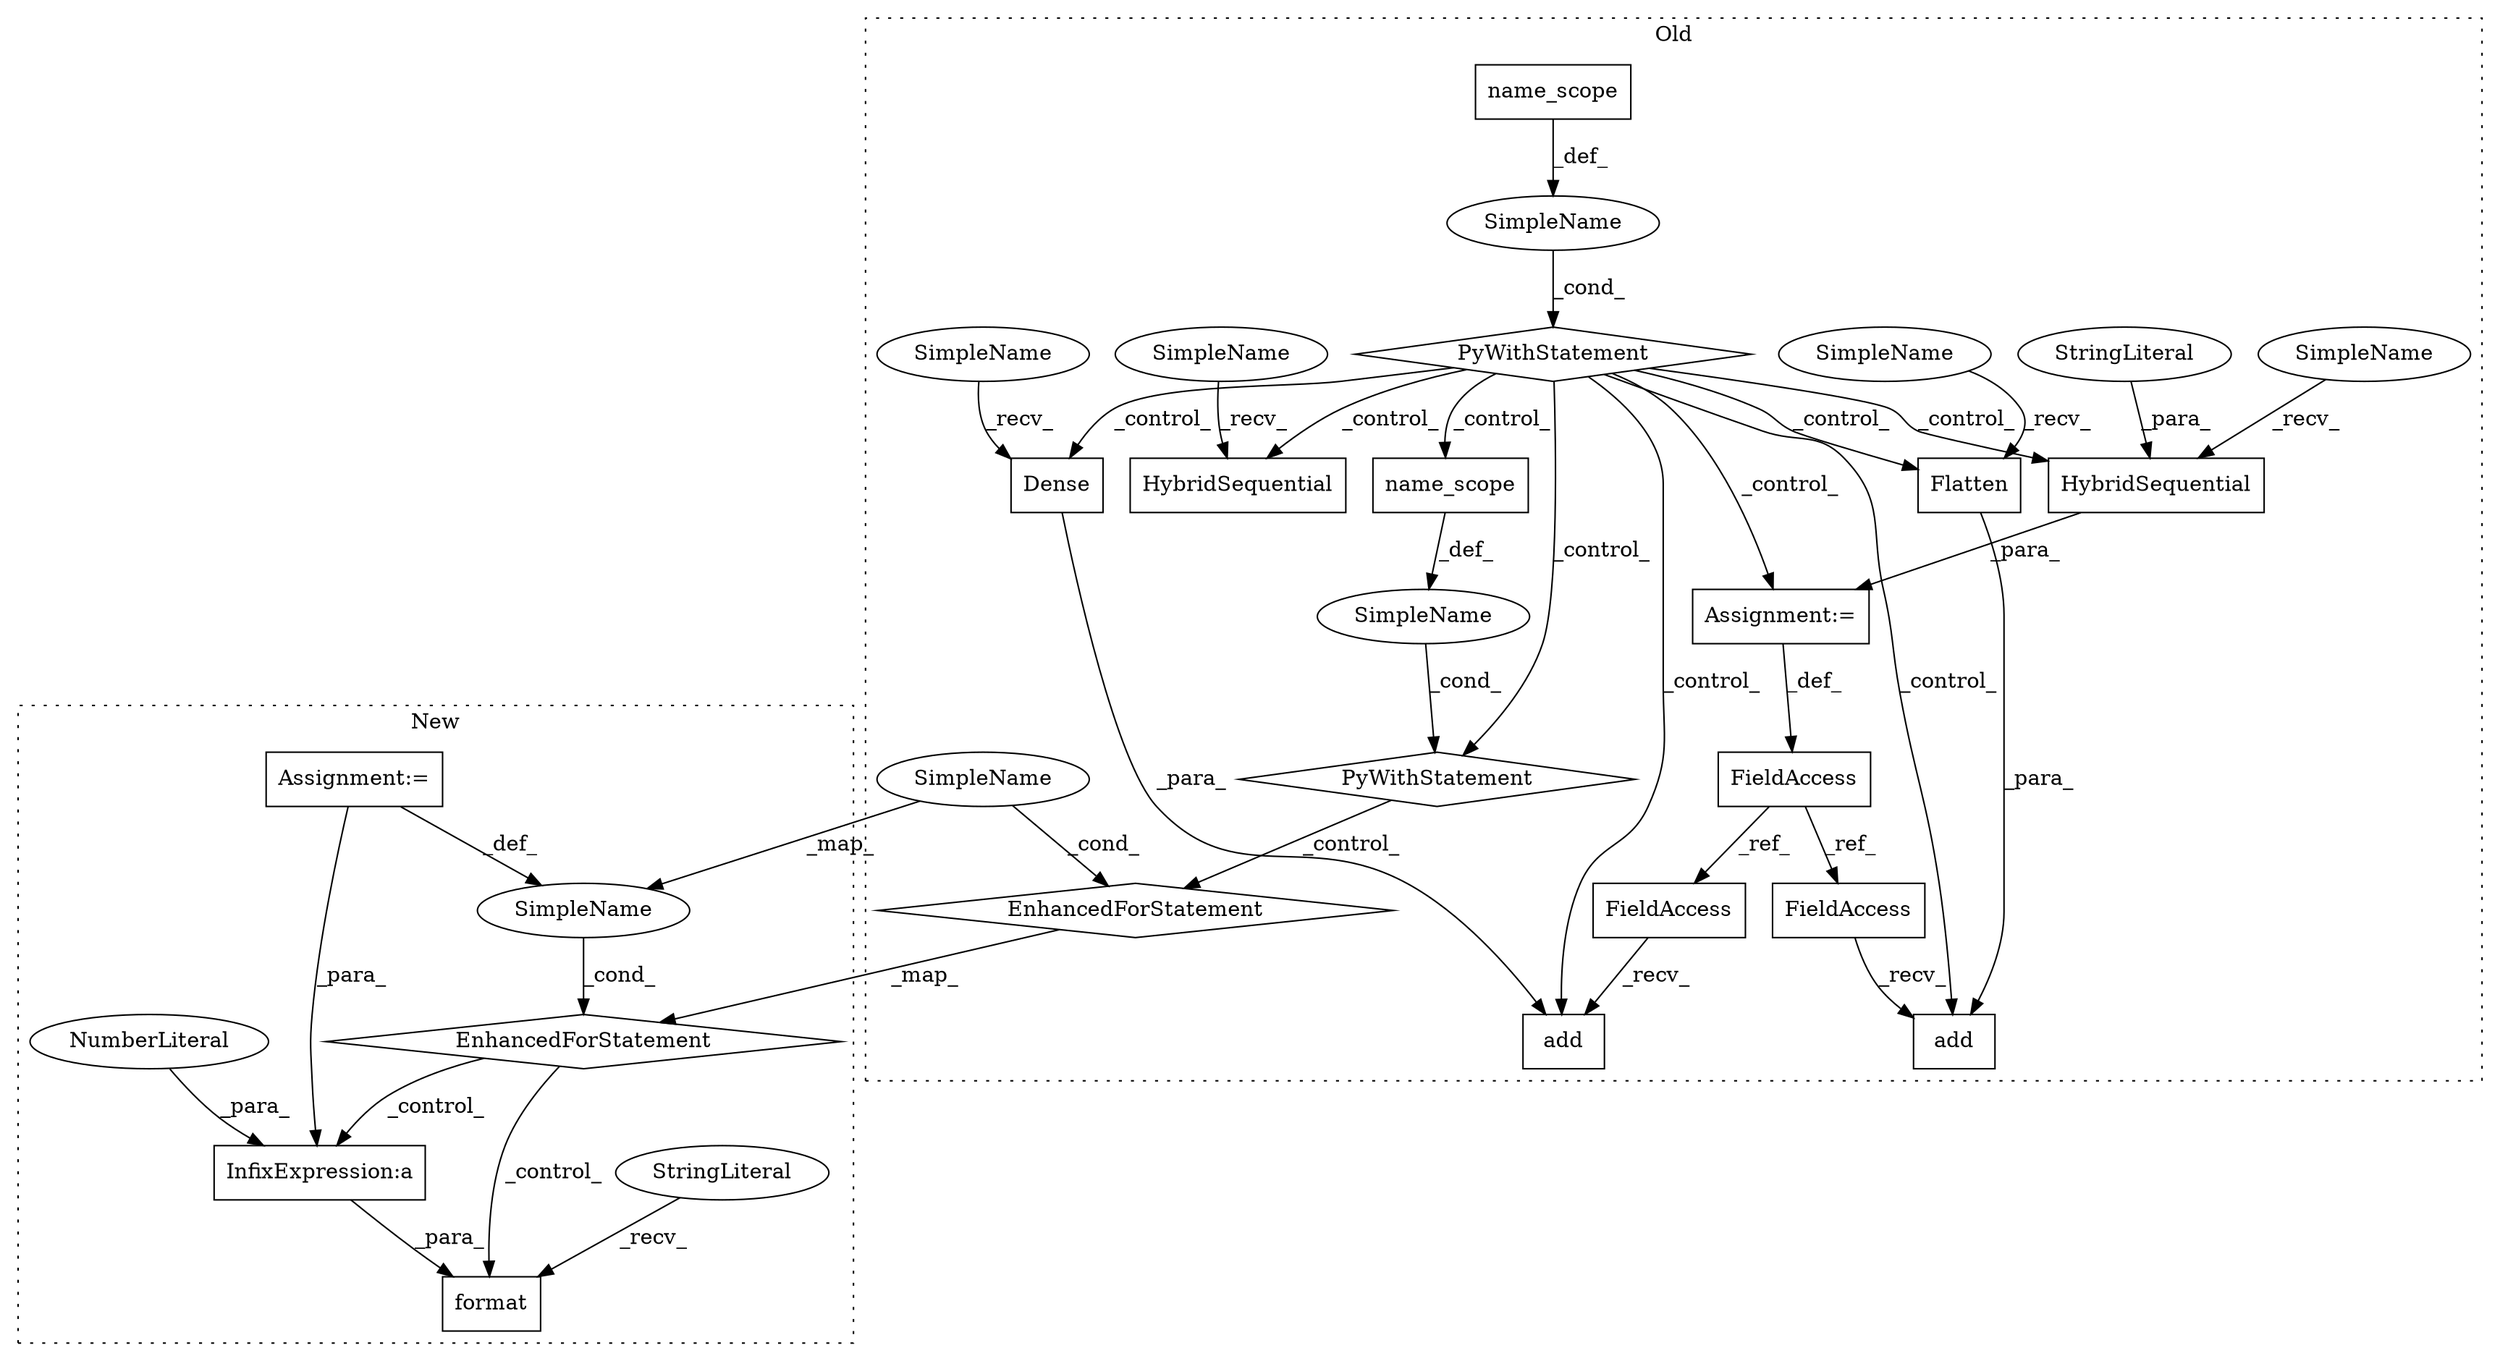 digraph G {
subgraph cluster0 {
1 [label="add" a="32" s="4976,5009" l="4,1" shape="box"];
4 [label="FieldAccess" a="22" s="4793" l="11" shape="box"];
6 [label="SimpleName" a="42" s="" l="" shape="ellipse"];
7 [label="PyWithStatement" a="104" s="3360,3387" l="10,2" shape="diamond"];
9 [label="SimpleName" a="42" s="4003" l="12" shape="ellipse"];
11 [label="EnhancedForStatement" a="70" s="3918,4047" l="81,2" shape="diamond"];
12 [label="Dense" a="32" s="4983,5008" l="6,1" shape="box"];
13 [label="add" a="32" s="4848,4864" l="4,1" shape="box"];
16 [label="Flatten" a="32" s="4855" l="9" shape="box"];
17 [label="name_scope" a="32" s="3375" l="12" shape="box"];
18 [label="HybridSequential" a="32" s="3414,3433" l="17,1" shape="box"];
19 [label="HybridSequential" a="32" s="4808,4827" l="17,1" shape="box"];
20 [label="StringLiteral" a="45" s="4825" l="2" shape="ellipse"];
21 [label="Assignment:=" a="7" s="4804" l="1" shape="box"];
22 [label="SimpleName" a="42" s="" l="" shape="ellipse"];
23 [label="PyWithStatement" a="104" s="3876,3904" l="10,2" shape="diamond"];
24 [label="name_scope" a="32" s="3892" l="12" shape="box"];
25 [label="SimpleName" a="42" s="4805" l="2" shape="ellipse"];
26 [label="SimpleName" a="42" s="4852" l="2" shape="ellipse"];
27 [label="SimpleName" a="42" s="3411" l="2" shape="ellipse"];
28 [label="SimpleName" a="42" s="4980" l="2" shape="ellipse"];
29 [label="FieldAccess" a="22" s="4964" l="11" shape="box"];
30 [label="FieldAccess" a="22" s="4836" l="11" shape="box"];
label = "Old";
style="dotted";
}
subgraph cluster1 {
2 [label="format" a="32" s="3997,4009" l="7,1" shape="box"];
3 [label="StringLiteral" a="45" s="3988" l="8" shape="ellipse"];
5 [label="Assignment:=" a="7" s="3660,3777" l="69,2" shape="box"];
8 [label="SimpleName" a="42" s="3733" l="12" shape="ellipse"];
10 [label="EnhancedForStatement" a="70" s="3660,3777" l="69,2" shape="diamond"];
14 [label="InfixExpression:a" a="27" s="4005" l="3" shape="box"];
15 [label="NumberLiteral" a="34" s="4008" l="1" shape="ellipse"];
label = "New";
style="dotted";
}
3 -> 2 [label="_recv_"];
4 -> 29 [label="_ref_"];
4 -> 30 [label="_ref_"];
5 -> 8 [label="_def_"];
5 -> 14 [label="_para_"];
6 -> 7 [label="_cond_"];
7 -> 19 [label="_control_"];
7 -> 21 [label="_control_"];
7 -> 16 [label="_control_"];
7 -> 23 [label="_control_"];
7 -> 13 [label="_control_"];
7 -> 18 [label="_control_"];
7 -> 12 [label="_control_"];
7 -> 1 [label="_control_"];
7 -> 24 [label="_control_"];
8 -> 10 [label="_cond_"];
9 -> 8 [label="_map_"];
9 -> 11 [label="_cond_"];
10 -> 2 [label="_control_"];
10 -> 14 [label="_control_"];
11 -> 10 [label="_map_"];
12 -> 1 [label="_para_"];
14 -> 2 [label="_para_"];
15 -> 14 [label="_para_"];
16 -> 13 [label="_para_"];
17 -> 6 [label="_def_"];
19 -> 21 [label="_para_"];
20 -> 19 [label="_para_"];
21 -> 4 [label="_def_"];
22 -> 23 [label="_cond_"];
23 -> 11 [label="_control_"];
24 -> 22 [label="_def_"];
25 -> 19 [label="_recv_"];
26 -> 16 [label="_recv_"];
27 -> 18 [label="_recv_"];
28 -> 12 [label="_recv_"];
29 -> 1 [label="_recv_"];
30 -> 13 [label="_recv_"];
}